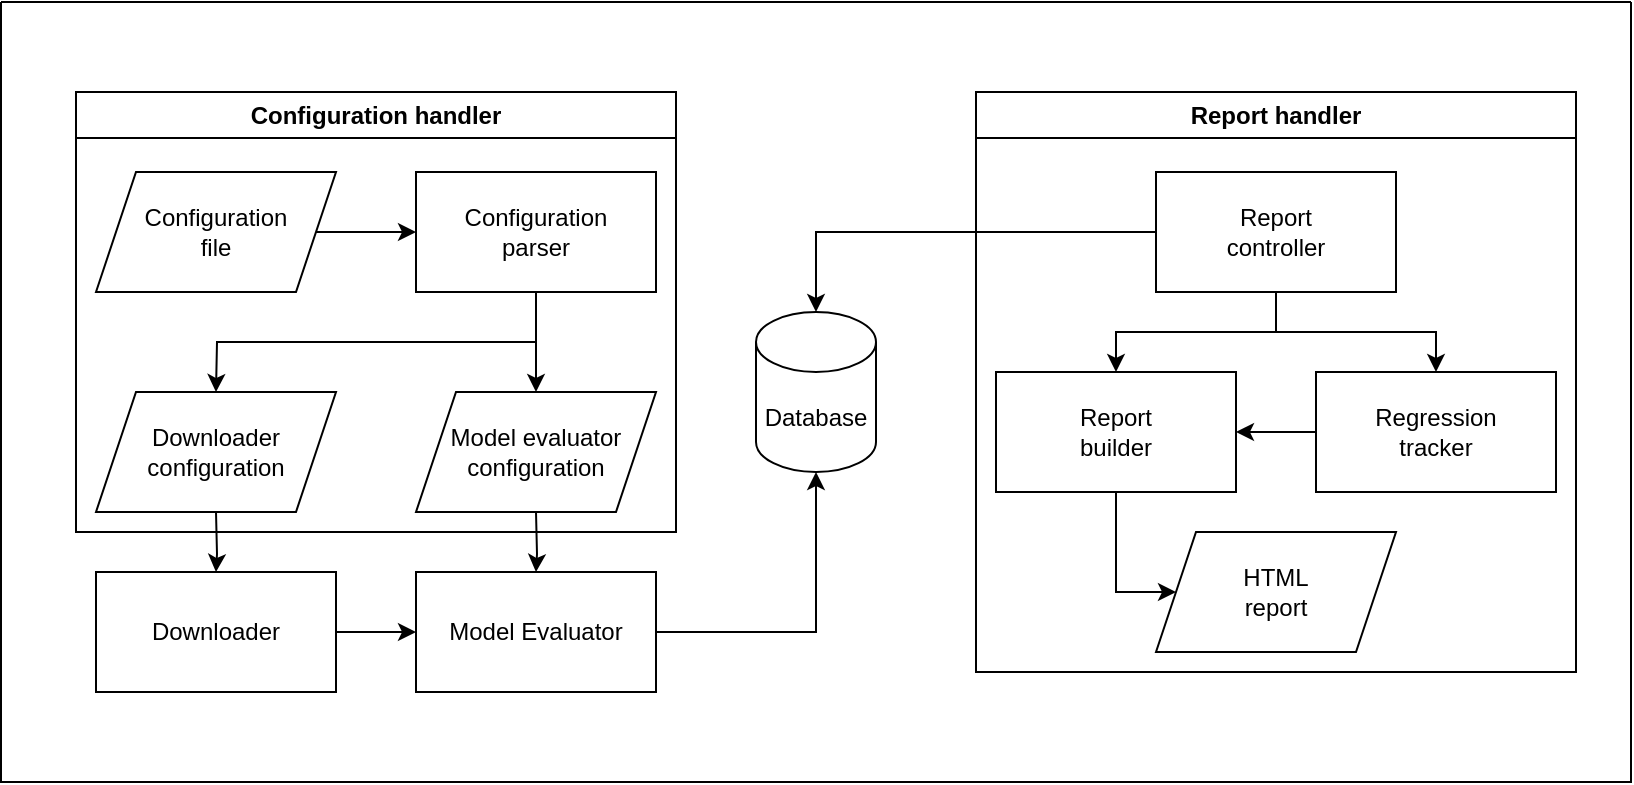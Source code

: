 <mxfile version="25.0.3">
  <diagram name="Page-1" id="eiVfjTH3touZLWz6EHQY">
    <mxGraphModel dx="763" dy="1567" grid="1" gridSize="10" guides="1" tooltips="1" connect="1" arrows="1" fold="1" page="1" pageScale="1" pageWidth="850" pageHeight="1100" math="0" shadow="0">
      <root>
        <mxCell id="0" />
        <mxCell id="1" parent="0" />
        <mxCell id="tyjR8he37Etmvqs3X0Is-12" style="edgeStyle=orthogonalEdgeStyle;rounded=0;orthogonalLoop=1;jettySize=auto;html=1;" parent="1" source="tyjR8he37Etmvqs3X0Is-2" target="tyjR8he37Etmvqs3X0Is-3" edge="1">
          <mxGeometry relative="1" as="geometry" />
        </mxCell>
        <mxCell id="tyjR8he37Etmvqs3X0Is-2" value="Downloader" style="rounded=0;whiteSpace=wrap;html=1;" parent="1" vertex="1">
          <mxGeometry x="260" y="240" width="120" height="60" as="geometry" />
        </mxCell>
        <mxCell id="qQq1sUfRrQj8mtIDSRJr-1" style="edgeStyle=orthogonalEdgeStyle;rounded=0;orthogonalLoop=1;jettySize=auto;html=1;" parent="1" source="tyjR8he37Etmvqs3X0Is-3" target="tyjR8he37Etmvqs3X0Is-4" edge="1">
          <mxGeometry relative="1" as="geometry" />
        </mxCell>
        <mxCell id="tyjR8he37Etmvqs3X0Is-3" value="Model Evaluator" style="rounded=0;whiteSpace=wrap;html=1;" parent="1" vertex="1">
          <mxGeometry x="420" y="240" width="120" height="60" as="geometry" />
        </mxCell>
        <mxCell id="tyjR8he37Etmvqs3X0Is-4" value="Database" style="shape=cylinder3;whiteSpace=wrap;html=1;boundedLbl=1;backgroundOutline=1;size=15;" parent="1" vertex="1">
          <mxGeometry x="590" y="110" width="60" height="80" as="geometry" />
        </mxCell>
        <mxCell id="tyjR8he37Etmvqs3X0Is-15" value="Configuration handler" style="swimlane;whiteSpace=wrap;html=1;" parent="1" vertex="1">
          <mxGeometry x="250" width="300" height="220" as="geometry" />
        </mxCell>
        <mxCell id="tyjR8he37Etmvqs3X0Is-24" style="edgeStyle=orthogonalEdgeStyle;rounded=0;orthogonalLoop=1;jettySize=auto;html=1;exitX=1;exitY=0.5;exitDx=0;exitDy=0;entryX=0;entryY=0.5;entryDx=0;entryDy=0;" parent="tyjR8he37Etmvqs3X0Is-15" source="77wza8PaMLGXe_xt-uGl-1" target="tyjR8he37Etmvqs3X0Is-21" edge="1">
          <mxGeometry relative="1" as="geometry">
            <mxPoint x="130" y="70" as="sourcePoint" />
          </mxGeometry>
        </mxCell>
        <mxCell id="tyjR8he37Etmvqs3X0Is-27" style="edgeStyle=orthogonalEdgeStyle;rounded=0;orthogonalLoop=1;jettySize=auto;html=1;" parent="tyjR8he37Etmvqs3X0Is-15" source="tyjR8he37Etmvqs3X0Is-21" edge="1">
          <mxGeometry relative="1" as="geometry">
            <mxPoint x="230" y="150" as="targetPoint" />
          </mxGeometry>
        </mxCell>
        <mxCell id="tyjR8he37Etmvqs3X0Is-28" style="edgeStyle=orthogonalEdgeStyle;rounded=0;orthogonalLoop=1;jettySize=auto;html=1;exitX=0.5;exitY=1;exitDx=0;exitDy=0;" parent="tyjR8he37Etmvqs3X0Is-15" source="tyjR8he37Etmvqs3X0Is-21" edge="1">
          <mxGeometry relative="1" as="geometry">
            <mxPoint x="70" y="150" as="targetPoint" />
          </mxGeometry>
        </mxCell>
        <mxCell id="tyjR8he37Etmvqs3X0Is-21" value="Configuration&lt;div&gt;parser&lt;/div&gt;" style="rounded=0;whiteSpace=wrap;html=1;" parent="tyjR8he37Etmvqs3X0Is-15" vertex="1">
          <mxGeometry x="170" y="40" width="120" height="60" as="geometry" />
        </mxCell>
        <mxCell id="77wza8PaMLGXe_xt-uGl-1" value="Configuration&lt;div&gt;file&lt;/div&gt;" style="shape=parallelogram;perimeter=parallelogramPerimeter;whiteSpace=wrap;html=1;fixedSize=1;" vertex="1" parent="tyjR8he37Etmvqs3X0Is-15">
          <mxGeometry x="10" y="40" width="120" height="60" as="geometry" />
        </mxCell>
        <mxCell id="77wza8PaMLGXe_xt-uGl-2" value="Downloader&lt;div&gt;configuration&lt;/div&gt;" style="shape=parallelogram;perimeter=parallelogramPerimeter;whiteSpace=wrap;html=1;fixedSize=1;" vertex="1" parent="tyjR8he37Etmvqs3X0Is-15">
          <mxGeometry x="10" y="150" width="120" height="60" as="geometry" />
        </mxCell>
        <mxCell id="77wza8PaMLGXe_xt-uGl-3" value="Model evaluator&lt;div&gt;configuration&lt;/div&gt;" style="shape=parallelogram;perimeter=parallelogramPerimeter;whiteSpace=wrap;html=1;fixedSize=1;" vertex="1" parent="tyjR8he37Etmvqs3X0Is-15">
          <mxGeometry x="170" y="150" width="120" height="60" as="geometry" />
        </mxCell>
        <mxCell id="tyjR8he37Etmvqs3X0Is-31" style="edgeStyle=orthogonalEdgeStyle;rounded=0;orthogonalLoop=1;jettySize=auto;html=1;exitX=0.5;exitY=1;exitDx=0;exitDy=0;" parent="1" target="tyjR8he37Etmvqs3X0Is-2" edge="1">
          <mxGeometry relative="1" as="geometry">
            <mxPoint x="320" y="210" as="sourcePoint" />
          </mxGeometry>
        </mxCell>
        <mxCell id="tyjR8he37Etmvqs3X0Is-32" style="edgeStyle=orthogonalEdgeStyle;rounded=0;orthogonalLoop=1;jettySize=auto;html=1;exitX=0.5;exitY=1;exitDx=0;exitDy=0;" parent="1" target="tyjR8he37Etmvqs3X0Is-3" edge="1">
          <mxGeometry relative="1" as="geometry">
            <mxPoint x="480" y="210" as="sourcePoint" />
          </mxGeometry>
        </mxCell>
        <mxCell id="qQq1sUfRrQj8mtIDSRJr-2" value="Report handler" style="swimlane;whiteSpace=wrap;html=1;" parent="1" vertex="1">
          <mxGeometry x="700" width="300" height="290" as="geometry" />
        </mxCell>
        <mxCell id="qQq1sUfRrQj8mtIDSRJr-5" style="edgeStyle=orthogonalEdgeStyle;rounded=0;orthogonalLoop=1;jettySize=auto;html=1;" parent="qQq1sUfRrQj8mtIDSRJr-2" source="tyjR8he37Etmvqs3X0Is-5" target="qQq1sUfRrQj8mtIDSRJr-3" edge="1">
          <mxGeometry relative="1" as="geometry" />
        </mxCell>
        <mxCell id="qQq1sUfRrQj8mtIDSRJr-6" style="edgeStyle=orthogonalEdgeStyle;rounded=0;orthogonalLoop=1;jettySize=auto;html=1;" parent="qQq1sUfRrQj8mtIDSRJr-2" source="tyjR8he37Etmvqs3X0Is-5" target="qQq1sUfRrQj8mtIDSRJr-4" edge="1">
          <mxGeometry relative="1" as="geometry" />
        </mxCell>
        <mxCell id="tyjR8he37Etmvqs3X0Is-5" value="Report&lt;div&gt;controller&lt;/div&gt;" style="rounded=0;whiteSpace=wrap;html=1;" parent="qQq1sUfRrQj8mtIDSRJr-2" vertex="1">
          <mxGeometry x="90" y="40" width="120" height="60" as="geometry" />
        </mxCell>
        <mxCell id="qQq1sUfRrQj8mtIDSRJr-3" value="Report&lt;div&gt;builder&lt;/div&gt;" style="rounded=0;whiteSpace=wrap;html=1;" parent="qQq1sUfRrQj8mtIDSRJr-2" vertex="1">
          <mxGeometry x="10" y="140" width="120" height="60" as="geometry" />
        </mxCell>
        <mxCell id="77wza8PaMLGXe_xt-uGl-5" style="edgeStyle=orthogonalEdgeStyle;rounded=0;orthogonalLoop=1;jettySize=auto;html=1;" edge="1" parent="qQq1sUfRrQj8mtIDSRJr-2" source="qQq1sUfRrQj8mtIDSRJr-4" target="qQq1sUfRrQj8mtIDSRJr-3">
          <mxGeometry relative="1" as="geometry" />
        </mxCell>
        <mxCell id="qQq1sUfRrQj8mtIDSRJr-4" value="Regression&lt;div&gt;tracker&lt;/div&gt;" style="rounded=0;whiteSpace=wrap;html=1;" parent="qQq1sUfRrQj8mtIDSRJr-2" vertex="1">
          <mxGeometry x="170" y="140" width="120" height="60" as="geometry" />
        </mxCell>
        <mxCell id="qQq1sUfRrQj8mtIDSRJr-7" style="edgeStyle=orthogonalEdgeStyle;rounded=0;orthogonalLoop=1;jettySize=auto;html=1;exitX=0;exitY=0.5;exitDx=0;exitDy=0;" parent="1" source="tyjR8he37Etmvqs3X0Is-5" target="tyjR8he37Etmvqs3X0Is-4" edge="1">
          <mxGeometry relative="1" as="geometry" />
        </mxCell>
        <mxCell id="87PcoHYnq8mM9TeSb8sP-1" value="" style="swimlane;startSize=0;" parent="1" vertex="1">
          <mxGeometry x="212.5" y="-45" width="815" height="390" as="geometry" />
        </mxCell>
        <mxCell id="77wza8PaMLGXe_xt-uGl-4" value="HTML&lt;div&gt;report&lt;/div&gt;" style="shape=parallelogram;perimeter=parallelogramPerimeter;whiteSpace=wrap;html=1;fixedSize=1;" vertex="1" parent="87PcoHYnq8mM9TeSb8sP-1">
          <mxGeometry x="577.5" y="265" width="120" height="60" as="geometry" />
        </mxCell>
        <mxCell id="qQq1sUfRrQj8mtIDSRJr-9" style="edgeStyle=orthogonalEdgeStyle;rounded=0;orthogonalLoop=1;jettySize=auto;html=1;exitX=0.5;exitY=1;exitDx=0;exitDy=0;entryX=0;entryY=0.5;entryDx=0;entryDy=0;" parent="1" source="qQq1sUfRrQj8mtIDSRJr-3" target="77wza8PaMLGXe_xt-uGl-4" edge="1">
          <mxGeometry relative="1" as="geometry">
            <mxPoint x="790" y="250" as="targetPoint" />
            <Array as="points">
              <mxPoint x="770" y="250" />
            </Array>
          </mxGeometry>
        </mxCell>
      </root>
    </mxGraphModel>
  </diagram>
</mxfile>
